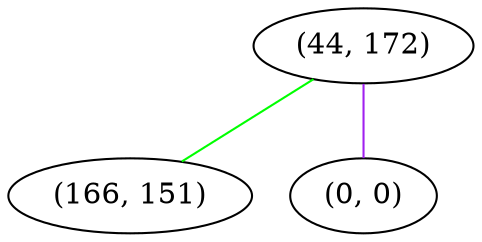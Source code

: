 graph "" {
"(44, 172)";
"(166, 151)";
"(0, 0)";
"(44, 172)" -- "(0, 0)"  [color=purple, key=0, weight=4];
"(44, 172)" -- "(166, 151)"  [color=green, key=0, weight=2];
}
